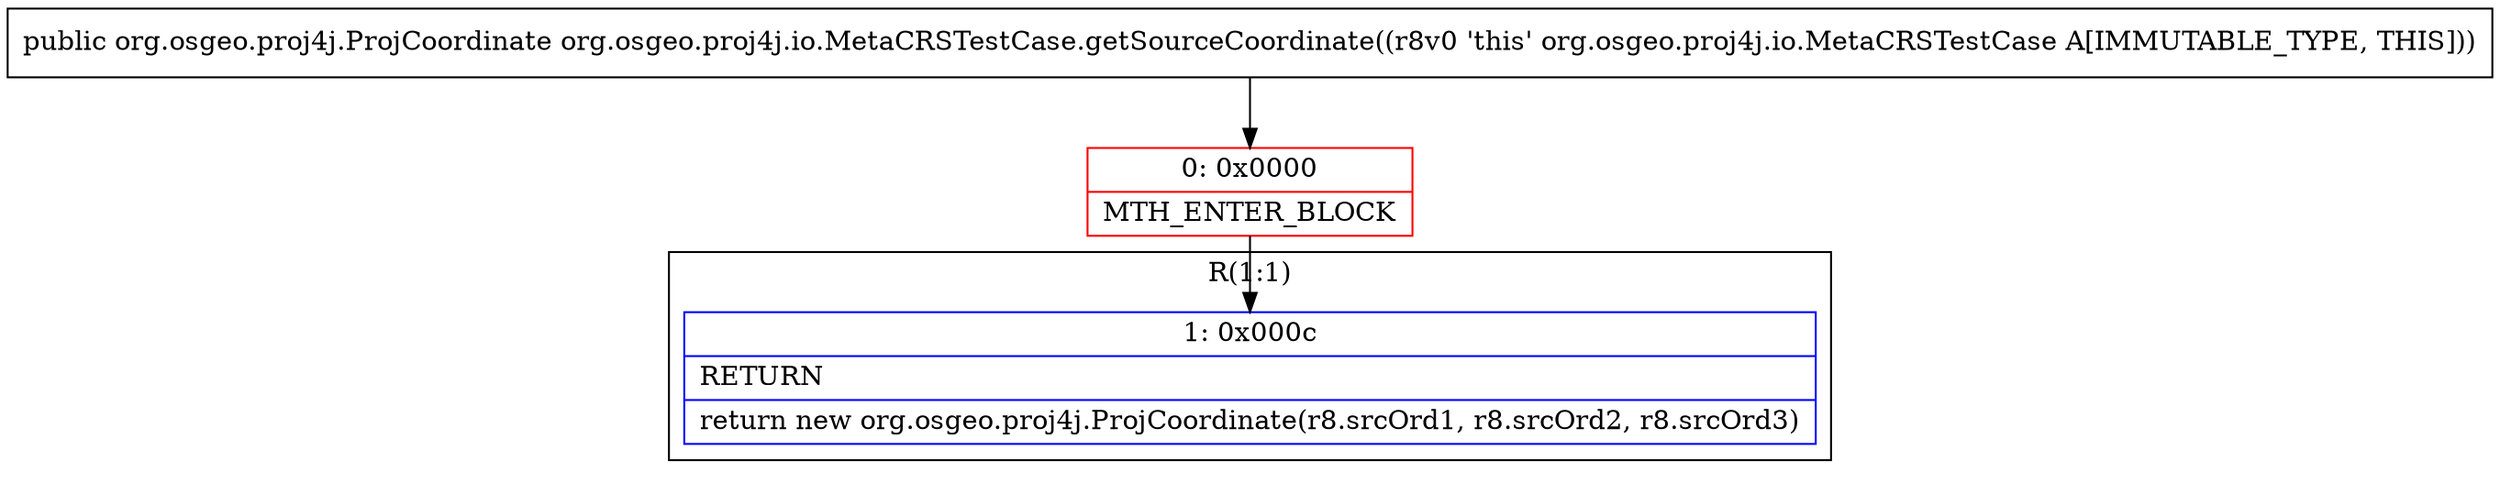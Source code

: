 digraph "CFG fororg.osgeo.proj4j.io.MetaCRSTestCase.getSourceCoordinate()Lorg\/osgeo\/proj4j\/ProjCoordinate;" {
subgraph cluster_Region_1909382449 {
label = "R(1:1)";
node [shape=record,color=blue];
Node_1 [shape=record,label="{1\:\ 0x000c|RETURN\l|return new org.osgeo.proj4j.ProjCoordinate(r8.srcOrd1, r8.srcOrd2, r8.srcOrd3)\l}"];
}
Node_0 [shape=record,color=red,label="{0\:\ 0x0000|MTH_ENTER_BLOCK\l}"];
MethodNode[shape=record,label="{public org.osgeo.proj4j.ProjCoordinate org.osgeo.proj4j.io.MetaCRSTestCase.getSourceCoordinate((r8v0 'this' org.osgeo.proj4j.io.MetaCRSTestCase A[IMMUTABLE_TYPE, THIS])) }"];
MethodNode -> Node_0;
Node_0 -> Node_1;
}


